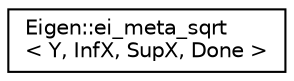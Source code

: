 digraph "Graphical Class Hierarchy"
{
  edge [fontname="Helvetica",fontsize="10",labelfontname="Helvetica",labelfontsize="10"];
  node [fontname="Helvetica",fontsize="10",shape=record];
  rankdir="LR";
  Node1 [label="Eigen::ei_meta_sqrt\l\< Y, InfX, SupX, Done \>",height=0.2,width=0.4,color="black", fillcolor="white", style="filled",URL="$class_eigen_1_1ei__meta__sqrt.html"];
}
